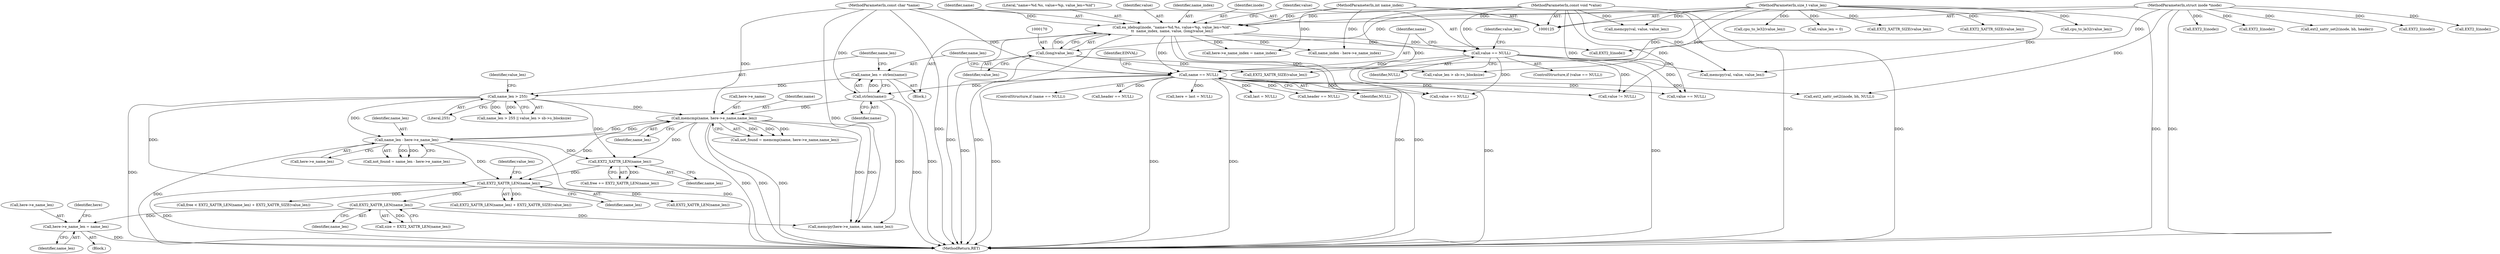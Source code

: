 digraph "0_linux_be0726d33cb8f411945884664924bed3cb8c70ee_10@pointer" {
"1000728" [label="(Call,here->e_name_len = name_len)"];
"1000699" [label="(Call,EXT2_XATTR_LEN(name_len))"];
"1000531" [label="(Call,EXT2_XATTR_LEN(name_len))"];
"1000356" [label="(Call,memcmp(name, here->e_name,name_len))"];
"1000188" [label="(Call,strlen(name))"];
"1000180" [label="(Call,name == NULL)"];
"1000163" [label="(Call,ea_idebug(inode, \"name=%d.%s, value=%p, value_len=%ld\",\n\t\t  name_index, name, value, (long)value_len))"];
"1000126" [label="(MethodParameterIn,struct inode *inode)"];
"1000127" [label="(MethodParameterIn,int name_index)"];
"1000128" [label="(MethodParameterIn,const char *name)"];
"1000129" [label="(MethodParameterIn,const void *value)"];
"1000169" [label="(Call,(long)value_len)"];
"1000130" [label="(MethodParameterIn,size_t value_len)"];
"1000173" [label="(Call,value == NULL)"];
"1000346" [label="(Call,name_len - here->e_name_len)"];
"1000192" [label="(Call,name_len > 255)"];
"1000186" [label="(Call,name_len = strlen(name))"];
"1000521" [label="(Call,EXT2_XATTR_LEN(name_len))"];
"1000192" [label="(Call,name_len > 255)"];
"1000533" [label="(Call,EXT2_XATTR_SIZE(value_len))"];
"1000174" [label="(Identifier,value)"];
"1000172" [label="(ControlStructure,if (value == NULL))"];
"1000187" [label="(Identifier,name_len)"];
"1000194" [label="(Literal,255)"];
"1000175" [label="(Identifier,NULL)"];
"1000126" [label="(MethodParameterIn,struct inode *inode)"];
"1000347" [label="(Identifier,name_len)"];
"1000346" [label="(Call,name_len - here->e_name_len)"];
"1000697" [label="(Call,size = EXT2_XATTR_LEN(name_len))"];
"1000732" [label="(Identifier,name_len)"];
"1000361" [label="(Identifier,name_len)"];
"1000728" [label="(Call,here->e_name_len = name_len)"];
"1000165" [label="(Literal,\"name=%d.%s, value=%p, value_len=%ld\")"];
"1000168" [label="(Identifier,value)"];
"1000530" [label="(Call,EXT2_XATTR_LEN(name_len) + EXT2_XATTR_SIZE(value_len))"];
"1000444" [label="(Call,here = last = NULL)"];
"1000186" [label="(Call,name_len = strlen(name))"];
"1000176" [label="(Call,value_len = 0)"];
"1000220" [label="(Call,EXT2_I(inode))"];
"1000127" [label="(MethodParameterIn,int name_index)"];
"1000974" [label="(Call,ext2_xattr_set2(inode, bh, NULL))"];
"1000196" [label="(Identifier,value_len)"];
"1000128" [label="(MethodParameterIn,const char *name)"];
"1000336" [label="(Call,name_index - here->e_name_index)"];
"1000465" [label="(Call,value == NULL)"];
"1000723" [label="(Call,here->e_name_index = name_index)"];
"1000735" [label="(Identifier,here)"];
"1000951" [label="(Call,memcpy(val, value, value_len))"];
"1000785" [label="(Call,EXT2_XATTR_SIZE(value_len))"];
"1000281" [label="(Call,EXT2_I(inode))"];
"1000522" [label="(Identifier,name_len)"];
"1000700" [label="(Identifier,name_len)"];
"1000171" [label="(Identifier,value_len)"];
"1000519" [label="(Call,free += EXT2_XATTR_LEN(name_len))"];
"1000446" [label="(Call,last = NULL)"];
"1000903" [label="(Call,value != NULL)"];
"1000729" [label="(Call,here->e_name_len)"];
"1000206" [label="(Call,EXT2_I(inode))"];
"1000166" [label="(Identifier,name_index)"];
"1000919" [label="(Call,EXT2_XATTR_SIZE(value_len))"];
"1000699" [label="(Call,EXT2_XATTR_LEN(name_len))"];
"1000344" [label="(Call,not_found = name_len - here->e_name_len)"];
"1000169" [label="(Call,(long)value_len)"];
"1000185" [label="(Identifier,EINVAL)"];
"1000911" [label="(Call,cpu_to_le32(value_len))"];
"1000733" [label="(Call,memcpy(here->e_name, name, name_len))"];
"1000193" [label="(Identifier,name_len)"];
"1000591" [label="(Call,header == NULL)"];
"1000532" [label="(Identifier,name_len)"];
"1000994" [label="(Call,ext2_xattr_set2(inode, bh, header))"];
"1000182" [label="(Identifier,NULL)"];
"1000177" [label="(Identifier,value_len)"];
"1000802" [label="(Call,memcpy(val, value, value_len))"];
"1000130" [label="(MethodParameterIn,size_t value_len)"];
"1000195" [label="(Call,value_len > sb->s_blocksize)"];
"1000191" [label="(Call,name_len > 255 || value_len > sb->s_blocksize)"];
"1000695" [label="(Block,)"];
"1000867" [label="(Call,value == NULL)"];
"1000357" [label="(Identifier,name)"];
"1000792" [label="(Call,cpu_to_le32(value_len))"];
"1000132" [label="(Block,)"];
"1000163" [label="(Call,ea_idebug(inode, \"name=%d.%s, value=%p, value_len=%ld\",\n\t\t  name_index, name, value, (long)value_len))"];
"1000211" [label="(Call,EXT2_I(inode))"];
"1000354" [label="(Call,not_found = memcmp(name, here->e_name,name_len))"];
"1000531" [label="(Call,EXT2_XATTR_LEN(name_len))"];
"1000874" [label="(Call,EXT2_XATTR_LEN(name_len))"];
"1000179" [label="(ControlStructure,if (name == NULL))"];
"1001019" [label="(MethodReturn,RET)"];
"1000181" [label="(Identifier,name)"];
"1001014" [label="(Call,EXT2_I(inode))"];
"1000656" [label="(Call,header == NULL)"];
"1000348" [label="(Call,here->e_name_len)"];
"1000188" [label="(Call,strlen(name))"];
"1000521" [label="(Call,EXT2_XATTR_LEN(name_len))"];
"1000189" [label="(Identifier,name)"];
"1000173" [label="(Call,value == NULL)"];
"1000358" [label="(Call,here->e_name)"];
"1000164" [label="(Identifier,inode)"];
"1000129" [label="(MethodParameterIn,const void *value)"];
"1000180" [label="(Call,name == NULL)"];
"1000534" [label="(Identifier,value_len)"];
"1000528" [label="(Call,free < EXT2_XATTR_LEN(name_len) + EXT2_XATTR_SIZE(value_len))"];
"1000356" [label="(Call,memcmp(name, here->e_name,name_len))"];
"1000167" [label="(Identifier,name)"];
"1000728" -> "1000695"  [label="AST: "];
"1000728" -> "1000732"  [label="CFG: "];
"1000729" -> "1000728"  [label="AST: "];
"1000732" -> "1000728"  [label="AST: "];
"1000735" -> "1000728"  [label="CFG: "];
"1000728" -> "1001019"  [label="DDG: "];
"1000699" -> "1000728"  [label="DDG: "];
"1000699" -> "1000697"  [label="AST: "];
"1000699" -> "1000700"  [label="CFG: "];
"1000700" -> "1000699"  [label="AST: "];
"1000697" -> "1000699"  [label="CFG: "];
"1000699" -> "1000697"  [label="DDG: "];
"1000531" -> "1000699"  [label="DDG: "];
"1000699" -> "1000733"  [label="DDG: "];
"1000531" -> "1000530"  [label="AST: "];
"1000531" -> "1000532"  [label="CFG: "];
"1000532" -> "1000531"  [label="AST: "];
"1000534" -> "1000531"  [label="CFG: "];
"1000531" -> "1001019"  [label="DDG: "];
"1000531" -> "1000528"  [label="DDG: "];
"1000531" -> "1000530"  [label="DDG: "];
"1000356" -> "1000531"  [label="DDG: "];
"1000521" -> "1000531"  [label="DDG: "];
"1000346" -> "1000531"  [label="DDG: "];
"1000192" -> "1000531"  [label="DDG: "];
"1000531" -> "1000874"  [label="DDG: "];
"1000356" -> "1000354"  [label="AST: "];
"1000356" -> "1000361"  [label="CFG: "];
"1000357" -> "1000356"  [label="AST: "];
"1000358" -> "1000356"  [label="AST: "];
"1000361" -> "1000356"  [label="AST: "];
"1000354" -> "1000356"  [label="CFG: "];
"1000356" -> "1001019"  [label="DDG: "];
"1000356" -> "1001019"  [label="DDG: "];
"1000356" -> "1001019"  [label="DDG: "];
"1000356" -> "1000346"  [label="DDG: "];
"1000356" -> "1000354"  [label="DDG: "];
"1000356" -> "1000354"  [label="DDG: "];
"1000356" -> "1000354"  [label="DDG: "];
"1000188" -> "1000356"  [label="DDG: "];
"1000128" -> "1000356"  [label="DDG: "];
"1000346" -> "1000356"  [label="DDG: "];
"1000192" -> "1000356"  [label="DDG: "];
"1000356" -> "1000521"  [label="DDG: "];
"1000356" -> "1000733"  [label="DDG: "];
"1000356" -> "1000733"  [label="DDG: "];
"1000188" -> "1000186"  [label="AST: "];
"1000188" -> "1000189"  [label="CFG: "];
"1000189" -> "1000188"  [label="AST: "];
"1000186" -> "1000188"  [label="CFG: "];
"1000188" -> "1001019"  [label="DDG: "];
"1000188" -> "1000186"  [label="DDG: "];
"1000180" -> "1000188"  [label="DDG: "];
"1000128" -> "1000188"  [label="DDG: "];
"1000188" -> "1000733"  [label="DDG: "];
"1000180" -> "1000179"  [label="AST: "];
"1000180" -> "1000182"  [label="CFG: "];
"1000181" -> "1000180"  [label="AST: "];
"1000182" -> "1000180"  [label="AST: "];
"1000185" -> "1000180"  [label="CFG: "];
"1000187" -> "1000180"  [label="CFG: "];
"1000180" -> "1001019"  [label="DDG: "];
"1000180" -> "1001019"  [label="DDG: "];
"1000180" -> "1001019"  [label="DDG: "];
"1000163" -> "1000180"  [label="DDG: "];
"1000128" -> "1000180"  [label="DDG: "];
"1000173" -> "1000180"  [label="DDG: "];
"1000180" -> "1000444"  [label="DDG: "];
"1000180" -> "1000446"  [label="DDG: "];
"1000180" -> "1000465"  [label="DDG: "];
"1000180" -> "1000591"  [label="DDG: "];
"1000180" -> "1000656"  [label="DDG: "];
"1000180" -> "1000867"  [label="DDG: "];
"1000180" -> "1000903"  [label="DDG: "];
"1000180" -> "1000974"  [label="DDG: "];
"1000163" -> "1000132"  [label="AST: "];
"1000163" -> "1000169"  [label="CFG: "];
"1000164" -> "1000163"  [label="AST: "];
"1000165" -> "1000163"  [label="AST: "];
"1000166" -> "1000163"  [label="AST: "];
"1000167" -> "1000163"  [label="AST: "];
"1000168" -> "1000163"  [label="AST: "];
"1000169" -> "1000163"  [label="AST: "];
"1000174" -> "1000163"  [label="CFG: "];
"1000163" -> "1001019"  [label="DDG: "];
"1000163" -> "1001019"  [label="DDG: "];
"1000163" -> "1001019"  [label="DDG: "];
"1000163" -> "1001019"  [label="DDG: "];
"1000126" -> "1000163"  [label="DDG: "];
"1000127" -> "1000163"  [label="DDG: "];
"1000128" -> "1000163"  [label="DDG: "];
"1000129" -> "1000163"  [label="DDG: "];
"1000169" -> "1000163"  [label="DDG: "];
"1000163" -> "1000173"  [label="DDG: "];
"1000163" -> "1000206"  [label="DDG: "];
"1000163" -> "1000336"  [label="DDG: "];
"1000163" -> "1000723"  [label="DDG: "];
"1000126" -> "1000125"  [label="AST: "];
"1000126" -> "1001019"  [label="DDG: "];
"1000126" -> "1000206"  [label="DDG: "];
"1000126" -> "1000211"  [label="DDG: "];
"1000126" -> "1000220"  [label="DDG: "];
"1000126" -> "1000281"  [label="DDG: "];
"1000126" -> "1000974"  [label="DDG: "];
"1000126" -> "1000994"  [label="DDG: "];
"1000126" -> "1001014"  [label="DDG: "];
"1000127" -> "1000125"  [label="AST: "];
"1000127" -> "1001019"  [label="DDG: "];
"1000127" -> "1000336"  [label="DDG: "];
"1000127" -> "1000723"  [label="DDG: "];
"1000128" -> "1000125"  [label="AST: "];
"1000128" -> "1001019"  [label="DDG: "];
"1000128" -> "1000733"  [label="DDG: "];
"1000129" -> "1000125"  [label="AST: "];
"1000129" -> "1001019"  [label="DDG: "];
"1000129" -> "1000173"  [label="DDG: "];
"1000129" -> "1000465"  [label="DDG: "];
"1000129" -> "1000802"  [label="DDG: "];
"1000129" -> "1000867"  [label="DDG: "];
"1000129" -> "1000903"  [label="DDG: "];
"1000129" -> "1000951"  [label="DDG: "];
"1000169" -> "1000171"  [label="CFG: "];
"1000170" -> "1000169"  [label="AST: "];
"1000171" -> "1000169"  [label="AST: "];
"1000169" -> "1001019"  [label="DDG: "];
"1000130" -> "1000169"  [label="DDG: "];
"1000169" -> "1000195"  [label="DDG: "];
"1000169" -> "1000533"  [label="DDG: "];
"1000130" -> "1000125"  [label="AST: "];
"1000130" -> "1001019"  [label="DDG: "];
"1000130" -> "1000176"  [label="DDG: "];
"1000130" -> "1000195"  [label="DDG: "];
"1000130" -> "1000533"  [label="DDG: "];
"1000130" -> "1000785"  [label="DDG: "];
"1000130" -> "1000792"  [label="DDG: "];
"1000130" -> "1000802"  [label="DDG: "];
"1000130" -> "1000911"  [label="DDG: "];
"1000130" -> "1000919"  [label="DDG: "];
"1000130" -> "1000951"  [label="DDG: "];
"1000173" -> "1000172"  [label="AST: "];
"1000173" -> "1000175"  [label="CFG: "];
"1000174" -> "1000173"  [label="AST: "];
"1000175" -> "1000173"  [label="AST: "];
"1000177" -> "1000173"  [label="CFG: "];
"1000181" -> "1000173"  [label="CFG: "];
"1000173" -> "1001019"  [label="DDG: "];
"1000173" -> "1001019"  [label="DDG: "];
"1000173" -> "1000465"  [label="DDG: "];
"1000173" -> "1000802"  [label="DDG: "];
"1000173" -> "1000867"  [label="DDG: "];
"1000173" -> "1000903"  [label="DDG: "];
"1000346" -> "1000344"  [label="AST: "];
"1000346" -> "1000348"  [label="CFG: "];
"1000347" -> "1000346"  [label="AST: "];
"1000348" -> "1000346"  [label="AST: "];
"1000344" -> "1000346"  [label="CFG: "];
"1000346" -> "1001019"  [label="DDG: "];
"1000346" -> "1001019"  [label="DDG: "];
"1000346" -> "1000344"  [label="DDG: "];
"1000346" -> "1000344"  [label="DDG: "];
"1000192" -> "1000346"  [label="DDG: "];
"1000346" -> "1000521"  [label="DDG: "];
"1000192" -> "1000191"  [label="AST: "];
"1000192" -> "1000194"  [label="CFG: "];
"1000193" -> "1000192"  [label="AST: "];
"1000194" -> "1000192"  [label="AST: "];
"1000196" -> "1000192"  [label="CFG: "];
"1000191" -> "1000192"  [label="CFG: "];
"1000192" -> "1001019"  [label="DDG: "];
"1000192" -> "1000191"  [label="DDG: "];
"1000192" -> "1000191"  [label="DDG: "];
"1000186" -> "1000192"  [label="DDG: "];
"1000192" -> "1000521"  [label="DDG: "];
"1000186" -> "1000132"  [label="AST: "];
"1000187" -> "1000186"  [label="AST: "];
"1000193" -> "1000186"  [label="CFG: "];
"1000186" -> "1001019"  [label="DDG: "];
"1000521" -> "1000519"  [label="AST: "];
"1000521" -> "1000522"  [label="CFG: "];
"1000522" -> "1000521"  [label="AST: "];
"1000519" -> "1000521"  [label="CFG: "];
"1000521" -> "1000519"  [label="DDG: "];
}
